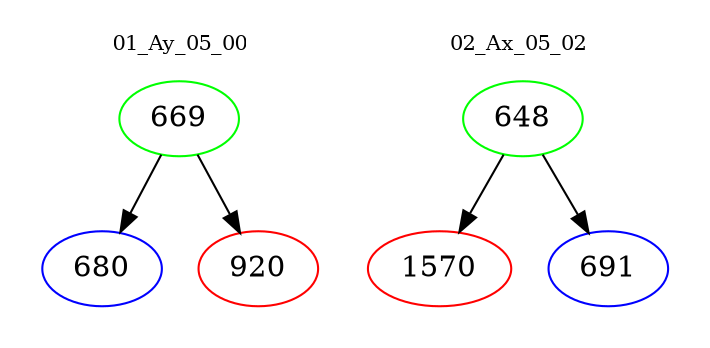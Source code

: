 digraph{
subgraph cluster_0 {
color = white
label = "01_Ay_05_00";
fontsize=10;
T0_669 [label="669", color="green"]
T0_669 -> T0_680 [color="black"]
T0_680 [label="680", color="blue"]
T0_669 -> T0_920 [color="black"]
T0_920 [label="920", color="red"]
}
subgraph cluster_1 {
color = white
label = "02_Ax_05_02";
fontsize=10;
T1_648 [label="648", color="green"]
T1_648 -> T1_1570 [color="black"]
T1_1570 [label="1570", color="red"]
T1_648 -> T1_691 [color="black"]
T1_691 [label="691", color="blue"]
}
}
